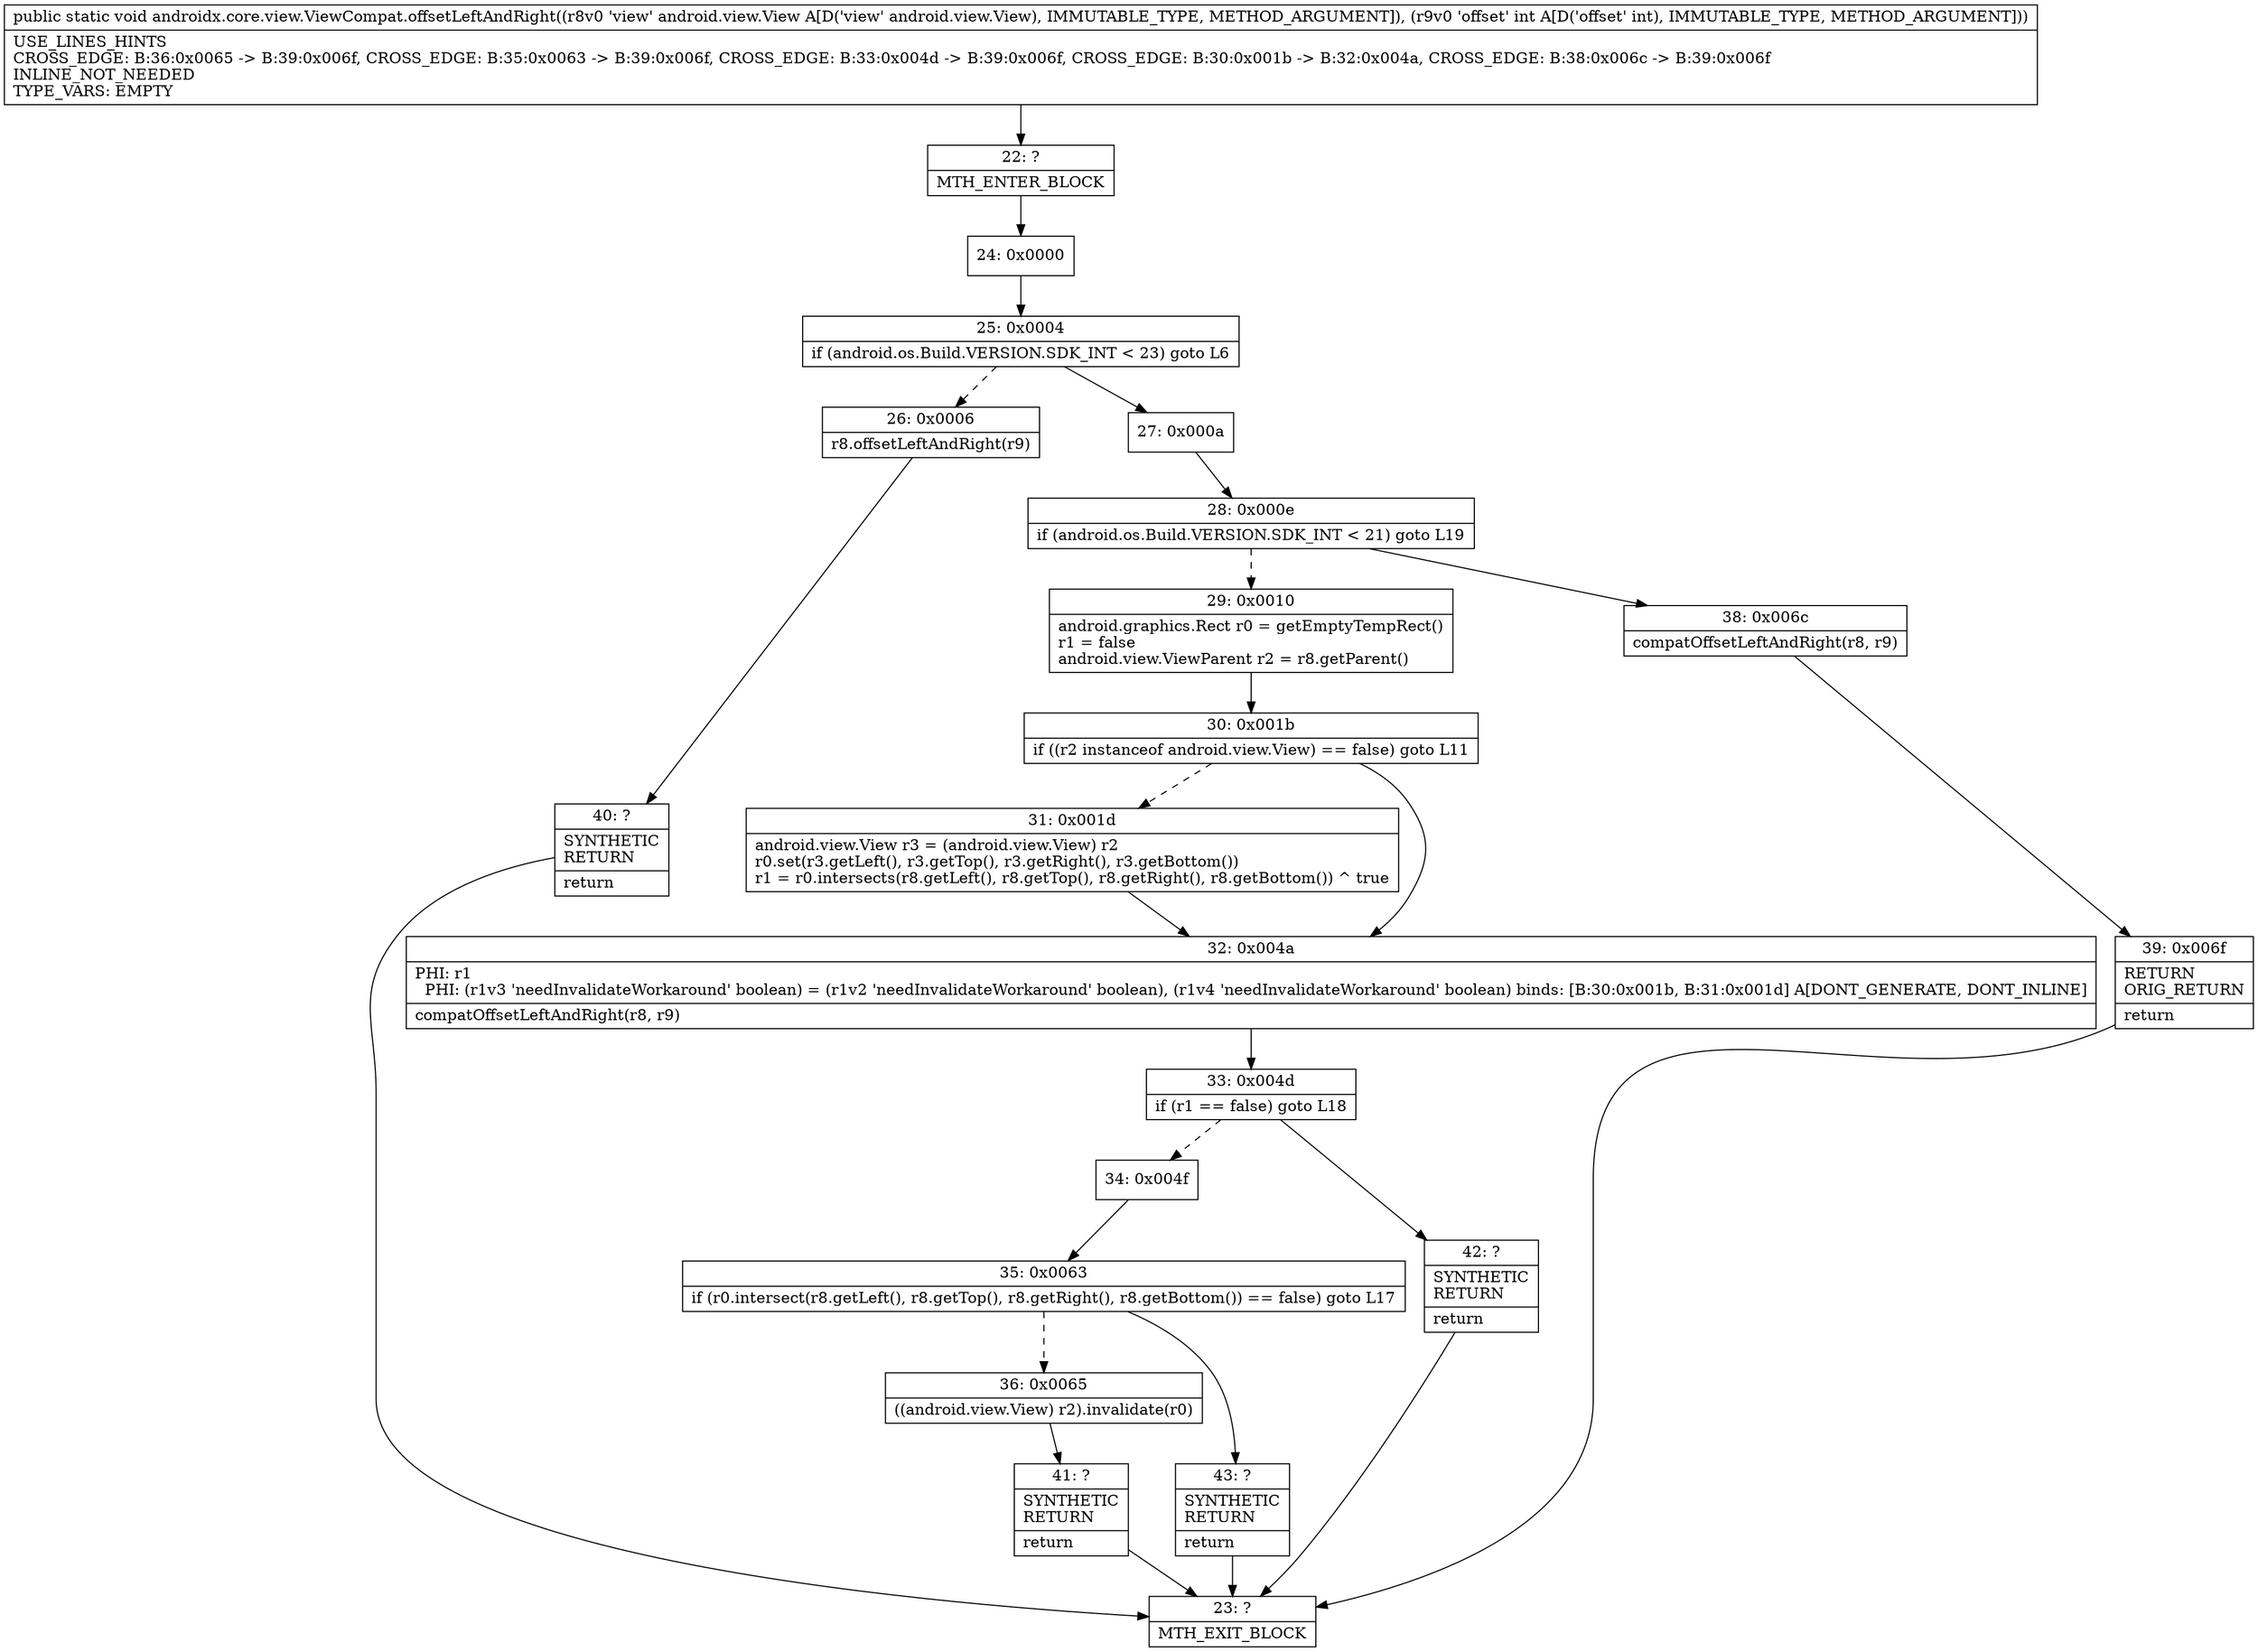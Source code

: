 digraph "CFG forandroidx.core.view.ViewCompat.offsetLeftAndRight(Landroid\/view\/View;I)V" {
Node_22 [shape=record,label="{22\:\ ?|MTH_ENTER_BLOCK\l}"];
Node_24 [shape=record,label="{24\:\ 0x0000}"];
Node_25 [shape=record,label="{25\:\ 0x0004|if (android.os.Build.VERSION.SDK_INT \< 23) goto L6\l}"];
Node_26 [shape=record,label="{26\:\ 0x0006|r8.offsetLeftAndRight(r9)\l}"];
Node_40 [shape=record,label="{40\:\ ?|SYNTHETIC\lRETURN\l|return\l}"];
Node_23 [shape=record,label="{23\:\ ?|MTH_EXIT_BLOCK\l}"];
Node_27 [shape=record,label="{27\:\ 0x000a}"];
Node_28 [shape=record,label="{28\:\ 0x000e|if (android.os.Build.VERSION.SDK_INT \< 21) goto L19\l}"];
Node_29 [shape=record,label="{29\:\ 0x0010|android.graphics.Rect r0 = getEmptyTempRect()\lr1 = false\landroid.view.ViewParent r2 = r8.getParent()\l}"];
Node_30 [shape=record,label="{30\:\ 0x001b|if ((r2 instanceof android.view.View) == false) goto L11\l}"];
Node_31 [shape=record,label="{31\:\ 0x001d|android.view.View r3 = (android.view.View) r2\lr0.set(r3.getLeft(), r3.getTop(), r3.getRight(), r3.getBottom())\lr1 = r0.intersects(r8.getLeft(), r8.getTop(), r8.getRight(), r8.getBottom()) ^ true\l}"];
Node_32 [shape=record,label="{32\:\ 0x004a|PHI: r1 \l  PHI: (r1v3 'needInvalidateWorkaround' boolean) = (r1v2 'needInvalidateWorkaround' boolean), (r1v4 'needInvalidateWorkaround' boolean) binds: [B:30:0x001b, B:31:0x001d] A[DONT_GENERATE, DONT_INLINE]\l|compatOffsetLeftAndRight(r8, r9)\l}"];
Node_33 [shape=record,label="{33\:\ 0x004d|if (r1 == false) goto L18\l}"];
Node_34 [shape=record,label="{34\:\ 0x004f}"];
Node_35 [shape=record,label="{35\:\ 0x0063|if (r0.intersect(r8.getLeft(), r8.getTop(), r8.getRight(), r8.getBottom()) == false) goto L17\l}"];
Node_36 [shape=record,label="{36\:\ 0x0065|((android.view.View) r2).invalidate(r0)\l}"];
Node_41 [shape=record,label="{41\:\ ?|SYNTHETIC\lRETURN\l|return\l}"];
Node_43 [shape=record,label="{43\:\ ?|SYNTHETIC\lRETURN\l|return\l}"];
Node_42 [shape=record,label="{42\:\ ?|SYNTHETIC\lRETURN\l|return\l}"];
Node_38 [shape=record,label="{38\:\ 0x006c|compatOffsetLeftAndRight(r8, r9)\l}"];
Node_39 [shape=record,label="{39\:\ 0x006f|RETURN\lORIG_RETURN\l|return\l}"];
MethodNode[shape=record,label="{public static void androidx.core.view.ViewCompat.offsetLeftAndRight((r8v0 'view' android.view.View A[D('view' android.view.View), IMMUTABLE_TYPE, METHOD_ARGUMENT]), (r9v0 'offset' int A[D('offset' int), IMMUTABLE_TYPE, METHOD_ARGUMENT]))  | USE_LINES_HINTS\lCROSS_EDGE: B:36:0x0065 \-\> B:39:0x006f, CROSS_EDGE: B:35:0x0063 \-\> B:39:0x006f, CROSS_EDGE: B:33:0x004d \-\> B:39:0x006f, CROSS_EDGE: B:30:0x001b \-\> B:32:0x004a, CROSS_EDGE: B:38:0x006c \-\> B:39:0x006f\lINLINE_NOT_NEEDED\lTYPE_VARS: EMPTY\l}"];
MethodNode -> Node_22;Node_22 -> Node_24;
Node_24 -> Node_25;
Node_25 -> Node_26[style=dashed];
Node_25 -> Node_27;
Node_26 -> Node_40;
Node_40 -> Node_23;
Node_27 -> Node_28;
Node_28 -> Node_29[style=dashed];
Node_28 -> Node_38;
Node_29 -> Node_30;
Node_30 -> Node_31[style=dashed];
Node_30 -> Node_32;
Node_31 -> Node_32;
Node_32 -> Node_33;
Node_33 -> Node_34[style=dashed];
Node_33 -> Node_42;
Node_34 -> Node_35;
Node_35 -> Node_36[style=dashed];
Node_35 -> Node_43;
Node_36 -> Node_41;
Node_41 -> Node_23;
Node_43 -> Node_23;
Node_42 -> Node_23;
Node_38 -> Node_39;
Node_39 -> Node_23;
}

